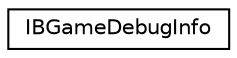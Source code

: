 digraph "Graphical Class Hierarchy"
{
 // LATEX_PDF_SIZE
  edge [fontname="Helvetica",fontsize="10",labelfontname="Helvetica",labelfontsize="10"];
  node [fontname="Helvetica",fontsize="10",shape=record];
  rankdir="LR";
  Node0 [label="IBGameDebugInfo",height=0.2,width=0.4,color="black", fillcolor="white", style="filled",URL="$classtypedefs_1_1IBGameDebugInfo.html",tooltip=" "];
}
